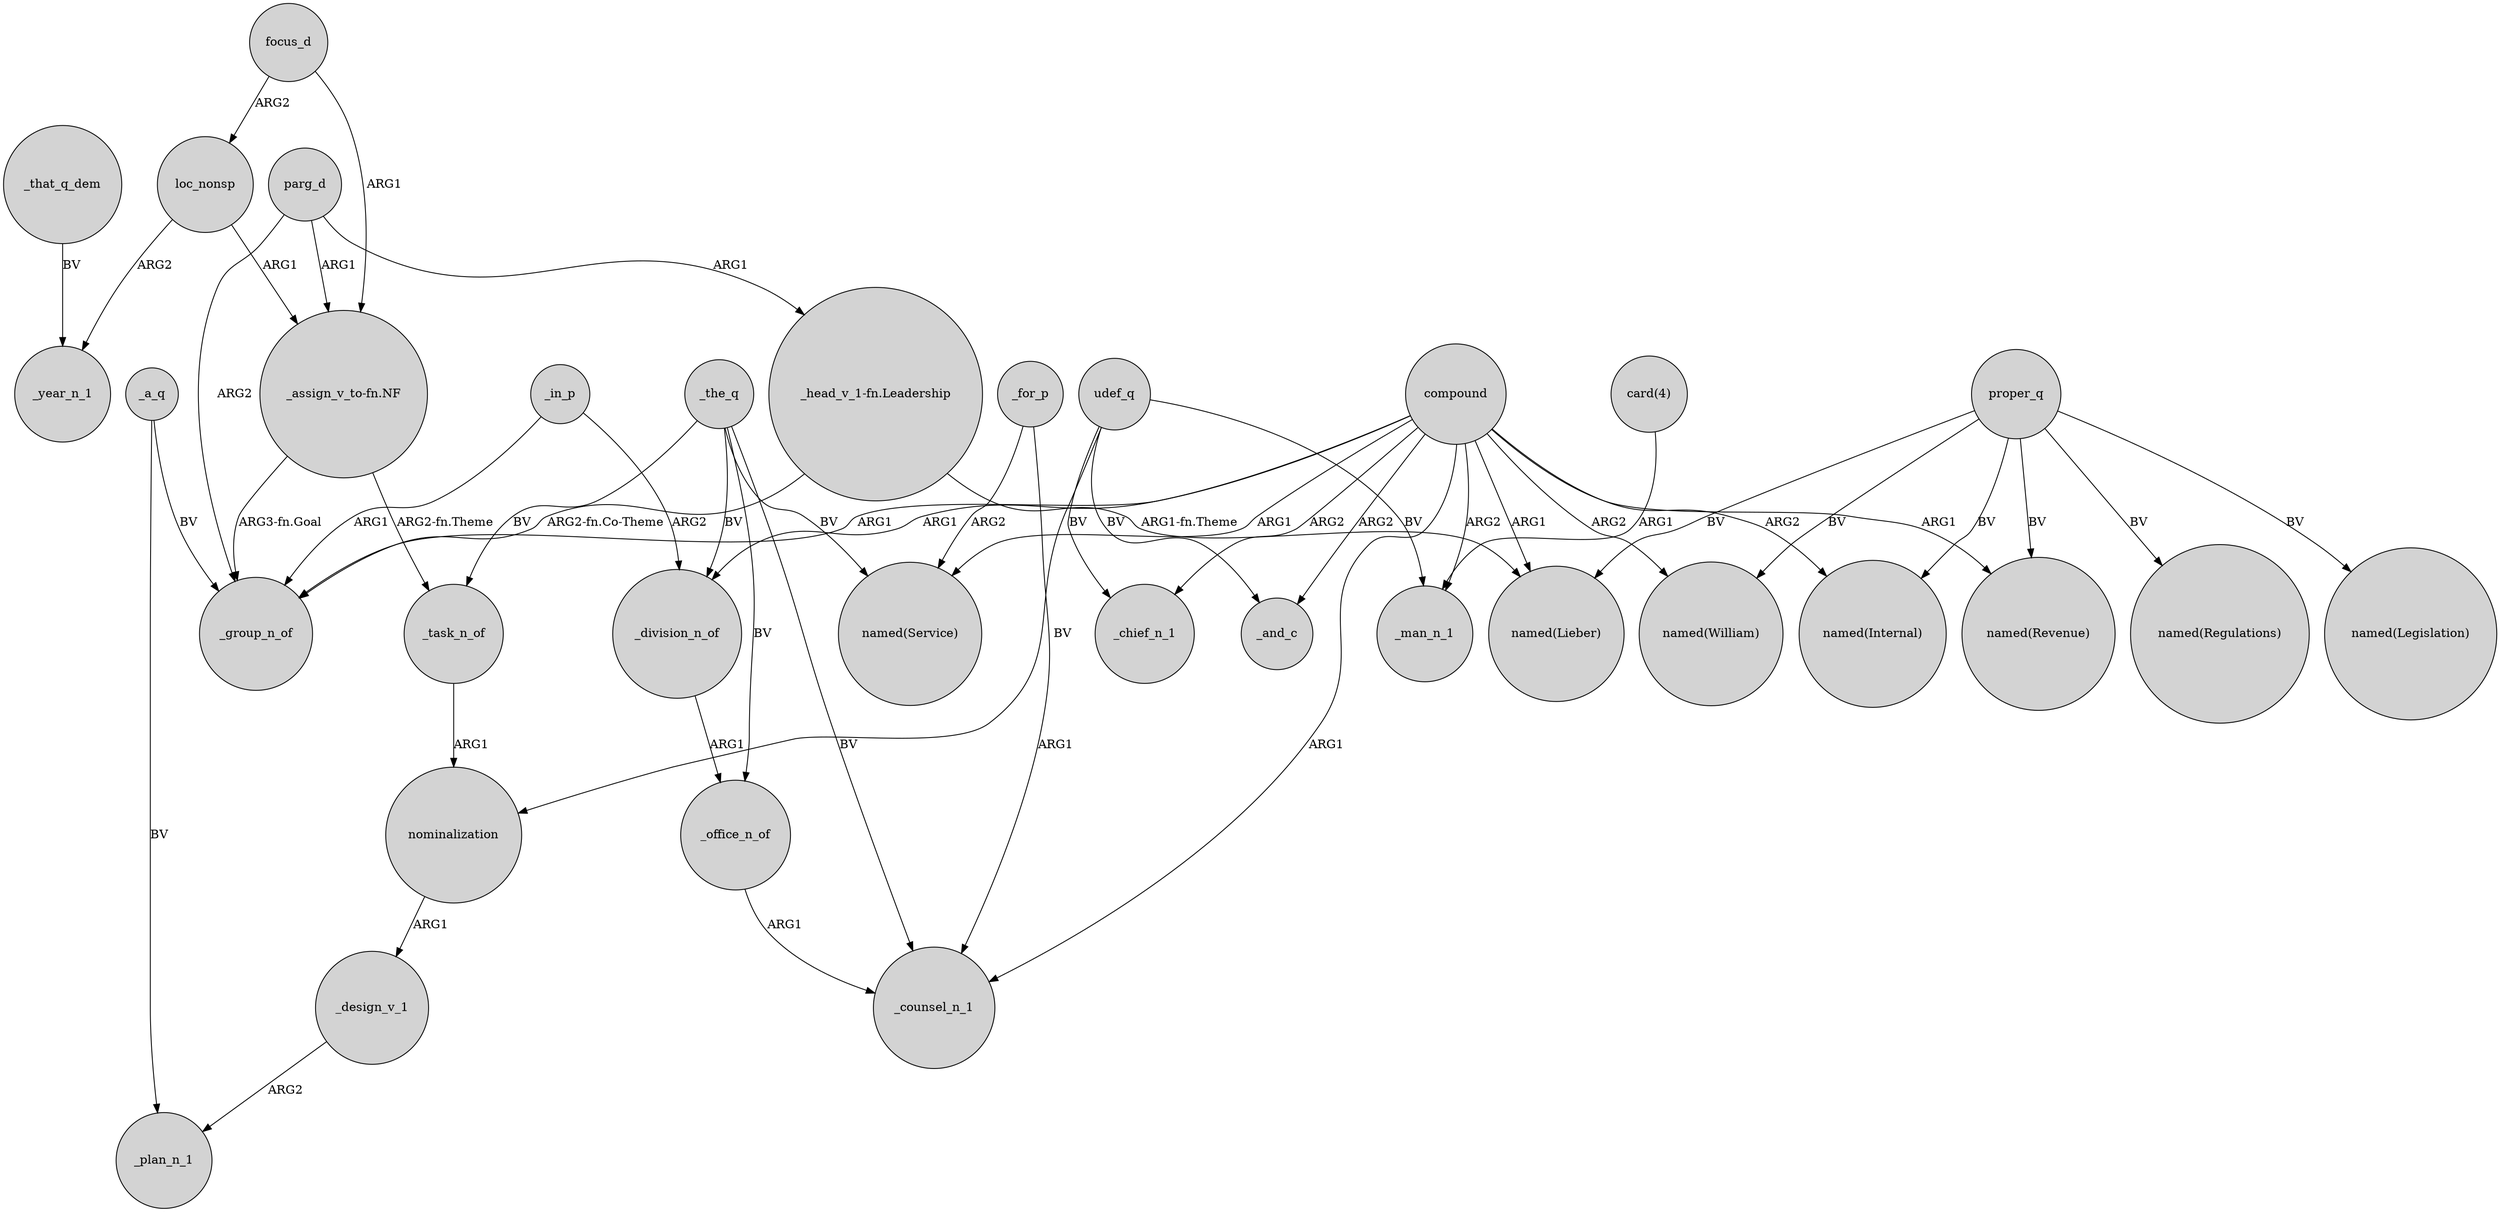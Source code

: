 digraph {
	node [shape=circle style=filled]
	focus_d -> loc_nonsp [label=ARG2]
	nominalization -> _design_v_1 [label=ARG1]
	_for_p -> _counsel_n_1 [label=ARG1]
	"card(4)" -> _man_n_1 [label=ARG1]
	_office_n_of -> _counsel_n_1 [label=ARG1]
	compound -> "named(Revenue)" [label=ARG1]
	parg_d -> "_head_v_1-fn.Leadership" [label=ARG1]
	proper_q -> "named(Legislation)" [label=BV]
	_that_q_dem -> _year_n_1 [label=BV]
	"_head_v_1-fn.Leadership" -> "named(Lieber)" [label="ARG1-fn.Theme"]
	_for_p -> "named(Service)" [label=ARG2]
	"_assign_v_to-fn.NF" -> _group_n_of [label="ARG3-fn.Goal"]
	proper_q -> "named(Revenue)" [label=BV]
	parg_d -> _group_n_of [label=ARG2]
	_the_q -> _task_n_of [label=BV]
	compound -> "named(Service)" [label=ARG1]
	compound -> _man_n_1 [label=ARG2]
	_the_q -> _office_n_of [label=BV]
	compound -> _chief_n_1 [label=ARG2]
	focus_d -> "_assign_v_to-fn.NF" [label=ARG1]
	loc_nonsp -> "_assign_v_to-fn.NF" [label=ARG1]
	compound -> _and_c [label=ARG2]
	_the_q -> _counsel_n_1 [label=BV]
	_design_v_1 -> _plan_n_1 [label=ARG2]
	compound -> "named(William)" [label=ARG2]
	_division_n_of -> _office_n_of [label=ARG1]
	udef_q -> _chief_n_1 [label=BV]
	_task_n_of -> nominalization [label=ARG1]
	"_head_v_1-fn.Leadership" -> _group_n_of [label="ARG2-fn.Co-Theme"]
	compound -> _counsel_n_1 [label=ARG1]
	loc_nonsp -> _year_n_1 [label=ARG2]
	compound -> "named(Lieber)" [label=ARG1]
	udef_q -> nominalization [label=BV]
	_the_q -> "named(Service)" [label=BV]
	proper_q -> "named(Lieber)" [label=BV]
	"_assign_v_to-fn.NF" -> _task_n_of [label="ARG2-fn.Theme"]
	_in_p -> _group_n_of [label=ARG1]
	udef_q -> _man_n_1 [label=BV]
	_in_p -> _division_n_of [label=ARG2]
	parg_d -> "_assign_v_to-fn.NF" [label=ARG1]
	proper_q -> "named(Regulations)" [label=BV]
	_a_q -> _group_n_of [label=BV]
	compound -> "named(Internal)" [label=ARG2]
	compound -> _division_n_of [label=ARG1]
	udef_q -> _and_c [label=BV]
	compound -> _group_n_of [label=ARG1]
	_a_q -> _plan_n_1 [label=BV]
	proper_q -> "named(William)" [label=BV]
	proper_q -> "named(Internal)" [label=BV]
	_the_q -> _division_n_of [label=BV]
}
